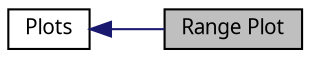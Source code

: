 digraph structs
{
  bgcolor="transparent";
  edge [fontname="Lucinda Grande",fontsize="10",labelfontname="Lucinda Grande",labelfontsize="10"];
  node [fontname="Lucinda Grande",fontsize="10",shape=record];
  rankdir=LR;
  Node0 [label="Range Plot",height=0.2,width=0.4,color="black", fillcolor="grey75", style="filled" fontcolor="black"];
  Node1 [label="Plots",height=0.2,width=0.4,color="black",URL="$group__plot_animation.html",tooltip="Plot properties that can be animated using Core Animation."];
  Node1->Node0 [shape=plaintext, color="midnightblue", dir="back", style="solid"];
}
